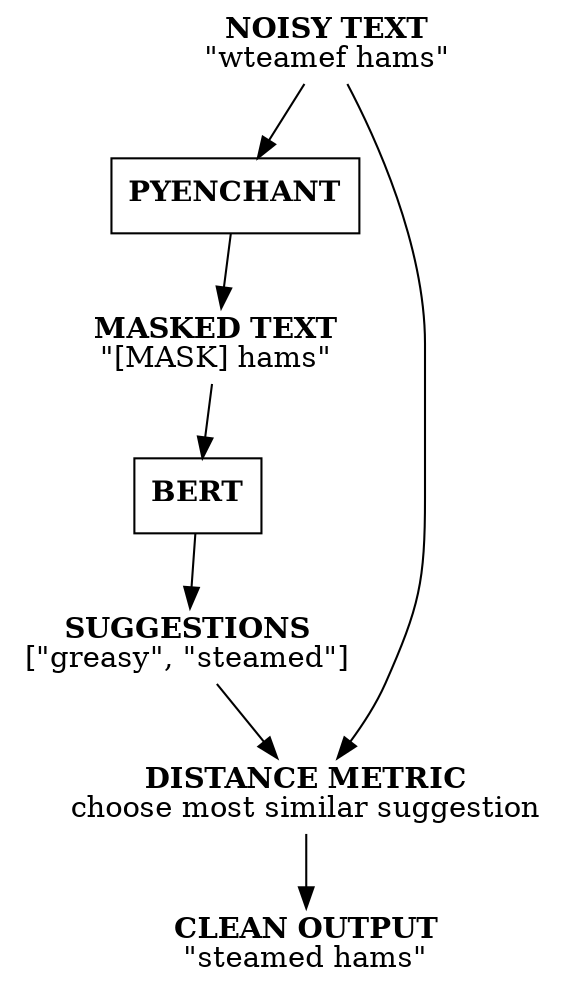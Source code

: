 digraph {
	rankdir=TB;
	Input [label=<<b>NOISY TEXT</b><br/>"wteamef hams"> shape=plaintext];
	pyEnchant [label=<<b>PYENCHANT</b>> shape=box];
	Masked [label=<<b>MASKED TEXT</b><br/>"[MASK] hams"> shape=plaintext];
	BERT [label=<<b>BERT</b>> shape=box];
	Suggestions [label=<<b>SUGGESTIONS</b><br/>["greasy", "steamed"]> shape=plaintext];
	DistMatrix [label=<<b>DISTANCE METRIC</b><br/>choose most similar suggestion> shape=plaintext];
	Output [label=<<b>CLEAN OUTPUT</b><br/>"steamed hams"> shape=plaintext];

	Input -> pyEnchant -> Masked -> BERT -> Suggestions -> DistMatrix -> Output;
	Input -> DistMatrix;
}
